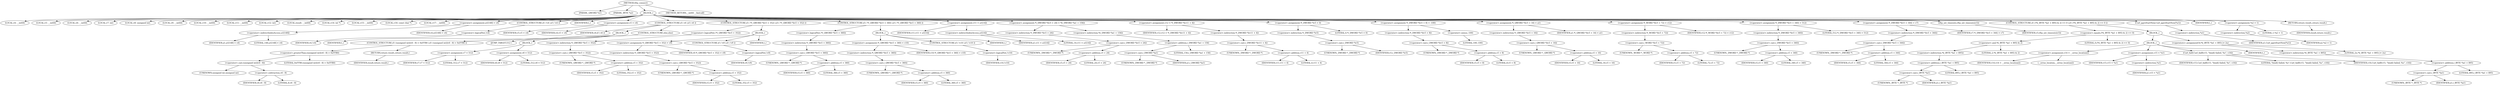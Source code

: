 digraph tftp_connect {  
"1000115" [label = "(METHOD,tftp_connect)" ]
"1000116" [label = "(PARAM,_QWORD *a1)" ]
"1000117" [label = "(PARAM,_BYTE *a2)" ]
"1000118" [label = "(BLOCK,,)" ]
"1000119" [label = "(LOCAL,v4: __int64)" ]
"1000120" [label = "(LOCAL,v5: __int64)" ]
"1000121" [label = "(LOCAL,v6: __int64)" ]
"1000122" [label = "(LOCAL,v7: int)" ]
"1000123" [label = "(LOCAL,v8: unsigned int)" ]
"1000124" [label = "(LOCAL,v9: __int64)" ]
"1000125" [label = "(LOCAL,v10: __int64)" ]
"1000126" [label = "(LOCAL,v11: __int64)" ]
"1000127" [label = "(LOCAL,v12: int)" ]
"1000128" [label = "(LOCAL,result: __int64)" ]
"1000129" [label = "(LOCAL,v14: int *)" ]
"1000130" [label = "(LOCAL,v15: __int64)" ]
"1000131" [label = "(LOCAL,v16: const char *)" ]
"1000132" [label = "(LOCAL,v17: __int64)" ]
"1000133" [label = "(<operator>.assignment,a1[148] = v4)" ]
"1000134" [label = "(<operator>.indirectIndexAccess,a1[148])" ]
"1000135" [label = "(IDENTIFIER,a1,a1[148] = v4)" ]
"1000136" [label = "(LITERAL,148,a1[148] = v4)" ]
"1000137" [label = "(IDENTIFIER,v4,a1[148] = v4)" ]
"1000138" [label = "(CONTROL_STRUCTURE,if ( !v4 ),if ( !v4 ))" ]
"1000139" [label = "(<operator>.logicalNot,!v4)" ]
"1000140" [label = "(IDENTIFIER,v4,!v4)" ]
"1000141" [label = "(IDENTIFIER,L,)" ]
"1000142" [label = "(<operator>.assignment,v5 = v4)" ]
"1000143" [label = "(IDENTIFIER,v5,v5 = v4)" ]
"1000144" [label = "(IDENTIFIER,v4,v5 = v4)" ]
"1000145" [label = "(CONTROL_STRUCTURE,if ( v6 ),if ( v6 ))" ]
"1000146" [label = "(IDENTIFIER,v6,if ( v6 ))" ]
"1000147" [label = "(BLOCK,,)" ]
"1000148" [label = "(IDENTIFIER,L,)" ]
"1000149" [label = "(CONTROL_STRUCTURE,if ( (unsigned int)(v6 - 8) > 0xFFB0 ),if ( (unsigned int)(v6 - 8) > 0xFFB0 ))" ]
"1000150" [label = "(<operator>.greaterThan,(unsigned int)(v6 - 8) > 0xFFB0)" ]
"1000151" [label = "(<operator>.cast,(unsigned int)(v6 - 8))" ]
"1000152" [label = "(UNKNOWN,unsigned int,unsigned int)" ]
"1000153" [label = "(<operator>.subtraction,v6 - 8)" ]
"1000154" [label = "(IDENTIFIER,v6,v6 - 8)" ]
"1000155" [label = "(LITERAL,8,v6 - 8)" ]
"1000156" [label = "(LITERAL,0xFFB0,(unsigned int)(v6 - 8) > 0xFFB0)" ]
"1000157" [label = "(RETURN,return result;,return result;)" ]
"1000158" [label = "(IDENTIFIER,result,return result;)" ]
"1000159" [label = "(JUMP_TARGET,512 )" ]
"1000160" [label = "(CONTROL_STRUCTURE,else,else)" ]
"1000161" [label = "(BLOCK,,)" ]
"1000162" [label = "(<operator>.assignment,v7 = 512)" ]
"1000163" [label = "(IDENTIFIER,v7,v7 = 512)" ]
"1000164" [label = "(LITERAL,512,v7 = 512)" ]
"1000165" [label = "(<operator>.assignment,v8 = 512)" ]
"1000166" [label = "(IDENTIFIER,v8,v8 = 512)" ]
"1000167" [label = "(LITERAL,512,v8 = 512)" ]
"1000168" [label = "(CONTROL_STRUCTURE,if ( !*(_QWORD *)(v5 + 352) ),if ( !*(_QWORD *)(v5 + 352) ))" ]
"1000169" [label = "(<operator>.logicalNot,!*(_QWORD *)(v5 + 352))" ]
"1000170" [label = "(<operator>.indirection,*(_QWORD *)(v5 + 352))" ]
"1000171" [label = "(<operator>.cast,(_QWORD *)(v5 + 352))" ]
"1000172" [label = "(UNKNOWN,_QWORD *,_QWORD *)" ]
"1000173" [label = "(<operator>.addition,v5 + 352)" ]
"1000174" [label = "(IDENTIFIER,v5,v5 + 352)" ]
"1000175" [label = "(LITERAL,352,v5 + 352)" ]
"1000176" [label = "(BLOCK,,)" ]
"1000177" [label = "(<operator>.assignment,*(_QWORD *)(v5 + 352) = v9)" ]
"1000178" [label = "(<operator>.indirection,*(_QWORD *)(v5 + 352))" ]
"1000179" [label = "(<operator>.cast,(_QWORD *)(v5 + 352))" ]
"1000180" [label = "(UNKNOWN,_QWORD *,_QWORD *)" ]
"1000181" [label = "(<operator>.addition,v5 + 352)" ]
"1000182" [label = "(IDENTIFIER,v5,v5 + 352)" ]
"1000183" [label = "(LITERAL,352,v5 + 352)" ]
"1000184" [label = "(IDENTIFIER,v9,*(_QWORD *)(v5 + 352) = v9)" ]
"1000185" [label = "(CONTROL_STRUCTURE,if ( !v9 ),if ( !v9 ))" ]
"1000186" [label = "(<operator>.logicalNot,!v9)" ]
"1000187" [label = "(IDENTIFIER,v9,!v9)" ]
"1000188" [label = "(IDENTIFIER,L,)" ]
"1000189" [label = "(CONTROL_STRUCTURE,if ( !*(_QWORD *)(v5 + 360) ),if ( !*(_QWORD *)(v5 + 360) ))" ]
"1000190" [label = "(<operator>.logicalNot,!*(_QWORD *)(v5 + 360))" ]
"1000191" [label = "(<operator>.indirection,*(_QWORD *)(v5 + 360))" ]
"1000192" [label = "(<operator>.cast,(_QWORD *)(v5 + 360))" ]
"1000193" [label = "(UNKNOWN,_QWORD *,_QWORD *)" ]
"1000194" [label = "(<operator>.addition,v5 + 360)" ]
"1000195" [label = "(IDENTIFIER,v5,v5 + 360)" ]
"1000196" [label = "(LITERAL,360,v5 + 360)" ]
"1000197" [label = "(BLOCK,,)" ]
"1000198" [label = "(<operator>.assignment,*(_QWORD *)(v5 + 360) = v10)" ]
"1000199" [label = "(<operator>.indirection,*(_QWORD *)(v5 + 360))" ]
"1000200" [label = "(<operator>.cast,(_QWORD *)(v5 + 360))" ]
"1000201" [label = "(UNKNOWN,_QWORD *,_QWORD *)" ]
"1000202" [label = "(<operator>.addition,v5 + 360)" ]
"1000203" [label = "(IDENTIFIER,v5,v5 + 360)" ]
"1000204" [label = "(LITERAL,360,v5 + 360)" ]
"1000205" [label = "(IDENTIFIER,v10,*(_QWORD *)(v5 + 360) = v10)" ]
"1000206" [label = "(CONTROL_STRUCTURE,if ( !v10 ),if ( !v10 ))" ]
"1000207" [label = "(<operator>.logicalNot,!v10)" ]
"1000208" [label = "(IDENTIFIER,v10,!v10)" ]
"1000209" [label = "(IDENTIFIER,L,)" ]
"1000210" [label = "(<operator>.assignment,v11 = a1[14])" ]
"1000211" [label = "(IDENTIFIER,v11,v11 = a1[14])" ]
"1000212" [label = "(<operator>.indirectIndexAccess,a1[14])" ]
"1000213" [label = "(IDENTIFIER,a1,v11 = a1[14])" ]
"1000214" [label = "(LITERAL,14,v11 = a1[14])" ]
"1000215" [label = "(<operator>.assignment,*(_DWORD *)(v5 + 24) = *((_DWORD *)a1 + 156))" ]
"1000216" [label = "(<operator>.indirection,*(_DWORD *)(v5 + 24))" ]
"1000217" [label = "(<operator>.cast,(_DWORD *)(v5 + 24))" ]
"1000218" [label = "(UNKNOWN,_DWORD *,_DWORD *)" ]
"1000219" [label = "(<operator>.addition,v5 + 24)" ]
"1000220" [label = "(IDENTIFIER,v5,v5 + 24)" ]
"1000221" [label = "(LITERAL,24,v5 + 24)" ]
"1000222" [label = "(<operator>.indirection,*((_DWORD *)a1 + 156))" ]
"1000223" [label = "(<operator>.addition,(_DWORD *)a1 + 156)" ]
"1000224" [label = "(<operator>.cast,(_DWORD *)a1)" ]
"1000225" [label = "(UNKNOWN,_DWORD *,_DWORD *)" ]
"1000226" [label = "(IDENTIFIER,a1,(_DWORD *)a1)" ]
"1000227" [label = "(LITERAL,156,(_DWORD *)a1 + 156)" ]
"1000228" [label = "(<operator>.assignment,v12 = *(_DWORD *)(v11 + 4))" ]
"1000229" [label = "(IDENTIFIER,v12,v12 = *(_DWORD *)(v11 + 4))" ]
"1000230" [label = "(<operator>.indirection,*(_DWORD *)(v11 + 4))" ]
"1000231" [label = "(<operator>.cast,(_DWORD *)(v11 + 4))" ]
"1000232" [label = "(UNKNOWN,_DWORD *,_DWORD *)" ]
"1000233" [label = "(<operator>.addition,v11 + 4)" ]
"1000234" [label = "(IDENTIFIER,v11,v11 + 4)" ]
"1000235" [label = "(LITERAL,4,v11 + 4)" ]
"1000236" [label = "(<operator>.assignment,*(_DWORD *)v5 = 0)" ]
"1000237" [label = "(<operator>.indirection,*(_DWORD *)v5)" ]
"1000238" [label = "(<operator>.cast,(_DWORD *)v5)" ]
"1000239" [label = "(UNKNOWN,_DWORD *,_DWORD *)" ]
"1000240" [label = "(IDENTIFIER,v5,(_DWORD *)v5)" ]
"1000241" [label = "(LITERAL,0,*(_DWORD *)v5 = 0)" ]
"1000242" [label = "(<operator>.assignment,*(_DWORD *)(v5 + 8) = -100)" ]
"1000243" [label = "(<operator>.indirection,*(_DWORD *)(v5 + 8))" ]
"1000244" [label = "(<operator>.cast,(_DWORD *)(v5 + 8))" ]
"1000245" [label = "(UNKNOWN,_DWORD *,_DWORD *)" ]
"1000246" [label = "(<operator>.addition,v5 + 8)" ]
"1000247" [label = "(IDENTIFIER,v5,v5 + 8)" ]
"1000248" [label = "(LITERAL,8,v5 + 8)" ]
"1000249" [label = "(<operator>.minus,-100)" ]
"1000250" [label = "(LITERAL,100,-100)" ]
"1000251" [label = "(<operator>.assignment,*(_QWORD *)(v5 + 16) = a1)" ]
"1000252" [label = "(<operator>.indirection,*(_QWORD *)(v5 + 16))" ]
"1000253" [label = "(<operator>.cast,(_QWORD *)(v5 + 16))" ]
"1000254" [label = "(UNKNOWN,_QWORD *,_QWORD *)" ]
"1000255" [label = "(<operator>.addition,v5 + 16)" ]
"1000256" [label = "(IDENTIFIER,v5,v5 + 16)" ]
"1000257" [label = "(LITERAL,16,v5 + 16)" ]
"1000258" [label = "(IDENTIFIER,a1,*(_QWORD *)(v5 + 16) = a1)" ]
"1000259" [label = "(<operator>.assignment,*(_WORD *)(v5 + 72) = v12)" ]
"1000260" [label = "(<operator>.indirection,*(_WORD *)(v5 + 72))" ]
"1000261" [label = "(<operator>.cast,(_WORD *)(v5 + 72))" ]
"1000262" [label = "(UNKNOWN,_WORD *,_WORD *)" ]
"1000263" [label = "(<operator>.addition,v5 + 72)" ]
"1000264" [label = "(IDENTIFIER,v5,v5 + 72)" ]
"1000265" [label = "(LITERAL,72,v5 + 72)" ]
"1000266" [label = "(IDENTIFIER,v12,*(_WORD *)(v5 + 72) = v12)" ]
"1000267" [label = "(<operator>.assignment,*(_DWORD *)(v5 + 340) = 512)" ]
"1000268" [label = "(<operator>.indirection,*(_DWORD *)(v5 + 340))" ]
"1000269" [label = "(<operator>.cast,(_DWORD *)(v5 + 340))" ]
"1000270" [label = "(UNKNOWN,_DWORD *,_DWORD *)" ]
"1000271" [label = "(<operator>.addition,v5 + 340)" ]
"1000272" [label = "(IDENTIFIER,v5,v5 + 340)" ]
"1000273" [label = "(LITERAL,340,v5 + 340)" ]
"1000274" [label = "(LITERAL,512,*(_DWORD *)(v5 + 340) = 512)" ]
"1000275" [label = "(<operator>.assignment,*(_DWORD *)(v5 + 344) = v7)" ]
"1000276" [label = "(<operator>.indirection,*(_DWORD *)(v5 + 344))" ]
"1000277" [label = "(<operator>.cast,(_DWORD *)(v5 + 344))" ]
"1000278" [label = "(UNKNOWN,_DWORD *,_DWORD *)" ]
"1000279" [label = "(<operator>.addition,v5 + 344)" ]
"1000280" [label = "(IDENTIFIER,v5,v5 + 344)" ]
"1000281" [label = "(LITERAL,344,v5 + 344)" ]
"1000282" [label = "(IDENTIFIER,v7,*(_DWORD *)(v5 + 344) = v7)" ]
"1000283" [label = "(tftp_set_timeouts,tftp_set_timeouts(v5))" ]
"1000284" [label = "(IDENTIFIER,v5,tftp_set_timeouts(v5))" ]
"1000285" [label = "(CONTROL_STRUCTURE,if ( (*((_BYTE *)a1 + 895) & 2) == 0 ),if ( (*((_BYTE *)a1 + 895) & 2) == 0 ))" ]
"1000286" [label = "(<operator>.equals,(*((_BYTE *)a1 + 895) & 2) == 0)" ]
"1000287" [label = "(<operator>.and,*((_BYTE *)a1 + 895) & 2)" ]
"1000288" [label = "(<operator>.indirection,*((_BYTE *)a1 + 895))" ]
"1000289" [label = "(<operator>.addition,(_BYTE *)a1 + 895)" ]
"1000290" [label = "(<operator>.cast,(_BYTE *)a1)" ]
"1000291" [label = "(UNKNOWN,_BYTE *,_BYTE *)" ]
"1000292" [label = "(IDENTIFIER,a1,(_BYTE *)a1)" ]
"1000293" [label = "(LITERAL,895,(_BYTE *)a1 + 895)" ]
"1000294" [label = "(LITERAL,2,*((_BYTE *)a1 + 895) & 2)" ]
"1000295" [label = "(LITERAL,0,(*((_BYTE *)a1 + 895) & 2) == 0)" ]
"1000296" [label = "(BLOCK,,)" ]
"1000297" [label = "(BLOCK,,)" ]
"1000298" [label = "(<operator>.assignment,v14 = __errno_location())" ]
"1000299" [label = "(IDENTIFIER,v14,v14 = __errno_location())" ]
"1000300" [label = "(__errno_location,__errno_location())" ]
"1000301" [label = "(<operator>.assignment,v15 = *a1)" ]
"1000302" [label = "(IDENTIFIER,v15,v15 = *a1)" ]
"1000303" [label = "(<operator>.indirection,*a1)" ]
"1000304" [label = "(IDENTIFIER,a1,v15 = *a1)" ]
"1000305" [label = "(Curl_failf,Curl_failf(v15, \"bind() failed; %s\", v16))" ]
"1000306" [label = "(IDENTIFIER,v15,Curl_failf(v15, \"bind() failed; %s\", v16))" ]
"1000307" [label = "(LITERAL,\"bind() failed; %s\",Curl_failf(v15, \"bind() failed; %s\", v16))" ]
"1000308" [label = "(IDENTIFIER,v16,Curl_failf(v15, \"bind() failed; %s\", v16))" ]
"1000309" [label = "(IDENTIFIER,L,)" ]
"1000310" [label = "(<operators>.assignmentOr,*((_BYTE *)a1 + 895) |= 2u)" ]
"1000311" [label = "(<operator>.indirection,*((_BYTE *)a1 + 895))" ]
"1000312" [label = "(<operator>.addition,(_BYTE *)a1 + 895)" ]
"1000313" [label = "(<operator>.cast,(_BYTE *)a1)" ]
"1000314" [label = "(UNKNOWN,_BYTE *,_BYTE *)" ]
"1000315" [label = "(IDENTIFIER,a1,(_BYTE *)a1)" ]
"1000316" [label = "(LITERAL,895,(_BYTE *)a1 + 895)" ]
"1000317" [label = "(LITERAL,2u,*((_BYTE *)a1 + 895) |= 2u)" ]
"1000318" [label = "(Curl_pgrsStartNow,Curl_pgrsStartNow(*a1))" ]
"1000319" [label = "(<operator>.indirection,*a1)" ]
"1000320" [label = "(IDENTIFIER,a1,Curl_pgrsStartNow(*a1))" ]
"1000321" [label = "(IDENTIFIER,L,)" ]
"1000322" [label = "(<operator>.assignment,*a2 = 1)" ]
"1000323" [label = "(<operator>.indirection,*a2)" ]
"1000324" [label = "(IDENTIFIER,a2,*a2 = 1)" ]
"1000325" [label = "(LITERAL,1,*a2 = 1)" ]
"1000326" [label = "(RETURN,return result;,return result;)" ]
"1000327" [label = "(IDENTIFIER,result,return result;)" ]
"1000328" [label = "(METHOD_RETURN,__int64 __fastcall)" ]
  "1000115" -> "1000116" 
  "1000115" -> "1000117" 
  "1000115" -> "1000118" 
  "1000115" -> "1000328" 
  "1000118" -> "1000119" 
  "1000118" -> "1000120" 
  "1000118" -> "1000121" 
  "1000118" -> "1000122" 
  "1000118" -> "1000123" 
  "1000118" -> "1000124" 
  "1000118" -> "1000125" 
  "1000118" -> "1000126" 
  "1000118" -> "1000127" 
  "1000118" -> "1000128" 
  "1000118" -> "1000129" 
  "1000118" -> "1000130" 
  "1000118" -> "1000131" 
  "1000118" -> "1000132" 
  "1000118" -> "1000133" 
  "1000118" -> "1000138" 
  "1000118" -> "1000141" 
  "1000118" -> "1000142" 
  "1000118" -> "1000145" 
  "1000118" -> "1000168" 
  "1000118" -> "1000189" 
  "1000118" -> "1000210" 
  "1000118" -> "1000215" 
  "1000118" -> "1000228" 
  "1000118" -> "1000236" 
  "1000118" -> "1000242" 
  "1000118" -> "1000251" 
  "1000118" -> "1000259" 
  "1000118" -> "1000267" 
  "1000118" -> "1000275" 
  "1000118" -> "1000283" 
  "1000118" -> "1000285" 
  "1000118" -> "1000318" 
  "1000118" -> "1000321" 
  "1000118" -> "1000322" 
  "1000118" -> "1000326" 
  "1000133" -> "1000134" 
  "1000133" -> "1000137" 
  "1000134" -> "1000135" 
  "1000134" -> "1000136" 
  "1000138" -> "1000139" 
  "1000139" -> "1000140" 
  "1000142" -> "1000143" 
  "1000142" -> "1000144" 
  "1000145" -> "1000146" 
  "1000145" -> "1000147" 
  "1000145" -> "1000160" 
  "1000147" -> "1000148" 
  "1000147" -> "1000149" 
  "1000147" -> "1000159" 
  "1000149" -> "1000150" 
  "1000149" -> "1000157" 
  "1000150" -> "1000151" 
  "1000150" -> "1000156" 
  "1000151" -> "1000152" 
  "1000151" -> "1000153" 
  "1000153" -> "1000154" 
  "1000153" -> "1000155" 
  "1000157" -> "1000158" 
  "1000160" -> "1000161" 
  "1000161" -> "1000162" 
  "1000161" -> "1000165" 
  "1000162" -> "1000163" 
  "1000162" -> "1000164" 
  "1000165" -> "1000166" 
  "1000165" -> "1000167" 
  "1000168" -> "1000169" 
  "1000168" -> "1000176" 
  "1000169" -> "1000170" 
  "1000170" -> "1000171" 
  "1000171" -> "1000172" 
  "1000171" -> "1000173" 
  "1000173" -> "1000174" 
  "1000173" -> "1000175" 
  "1000176" -> "1000177" 
  "1000176" -> "1000185" 
  "1000176" -> "1000188" 
  "1000177" -> "1000178" 
  "1000177" -> "1000184" 
  "1000178" -> "1000179" 
  "1000179" -> "1000180" 
  "1000179" -> "1000181" 
  "1000181" -> "1000182" 
  "1000181" -> "1000183" 
  "1000185" -> "1000186" 
  "1000186" -> "1000187" 
  "1000189" -> "1000190" 
  "1000189" -> "1000197" 
  "1000190" -> "1000191" 
  "1000191" -> "1000192" 
  "1000192" -> "1000193" 
  "1000192" -> "1000194" 
  "1000194" -> "1000195" 
  "1000194" -> "1000196" 
  "1000197" -> "1000198" 
  "1000197" -> "1000206" 
  "1000197" -> "1000209" 
  "1000198" -> "1000199" 
  "1000198" -> "1000205" 
  "1000199" -> "1000200" 
  "1000200" -> "1000201" 
  "1000200" -> "1000202" 
  "1000202" -> "1000203" 
  "1000202" -> "1000204" 
  "1000206" -> "1000207" 
  "1000207" -> "1000208" 
  "1000210" -> "1000211" 
  "1000210" -> "1000212" 
  "1000212" -> "1000213" 
  "1000212" -> "1000214" 
  "1000215" -> "1000216" 
  "1000215" -> "1000222" 
  "1000216" -> "1000217" 
  "1000217" -> "1000218" 
  "1000217" -> "1000219" 
  "1000219" -> "1000220" 
  "1000219" -> "1000221" 
  "1000222" -> "1000223" 
  "1000223" -> "1000224" 
  "1000223" -> "1000227" 
  "1000224" -> "1000225" 
  "1000224" -> "1000226" 
  "1000228" -> "1000229" 
  "1000228" -> "1000230" 
  "1000230" -> "1000231" 
  "1000231" -> "1000232" 
  "1000231" -> "1000233" 
  "1000233" -> "1000234" 
  "1000233" -> "1000235" 
  "1000236" -> "1000237" 
  "1000236" -> "1000241" 
  "1000237" -> "1000238" 
  "1000238" -> "1000239" 
  "1000238" -> "1000240" 
  "1000242" -> "1000243" 
  "1000242" -> "1000249" 
  "1000243" -> "1000244" 
  "1000244" -> "1000245" 
  "1000244" -> "1000246" 
  "1000246" -> "1000247" 
  "1000246" -> "1000248" 
  "1000249" -> "1000250" 
  "1000251" -> "1000252" 
  "1000251" -> "1000258" 
  "1000252" -> "1000253" 
  "1000253" -> "1000254" 
  "1000253" -> "1000255" 
  "1000255" -> "1000256" 
  "1000255" -> "1000257" 
  "1000259" -> "1000260" 
  "1000259" -> "1000266" 
  "1000260" -> "1000261" 
  "1000261" -> "1000262" 
  "1000261" -> "1000263" 
  "1000263" -> "1000264" 
  "1000263" -> "1000265" 
  "1000267" -> "1000268" 
  "1000267" -> "1000274" 
  "1000268" -> "1000269" 
  "1000269" -> "1000270" 
  "1000269" -> "1000271" 
  "1000271" -> "1000272" 
  "1000271" -> "1000273" 
  "1000275" -> "1000276" 
  "1000275" -> "1000282" 
  "1000276" -> "1000277" 
  "1000277" -> "1000278" 
  "1000277" -> "1000279" 
  "1000279" -> "1000280" 
  "1000279" -> "1000281" 
  "1000283" -> "1000284" 
  "1000285" -> "1000286" 
  "1000285" -> "1000296" 
  "1000286" -> "1000287" 
  "1000286" -> "1000295" 
  "1000287" -> "1000288" 
  "1000287" -> "1000294" 
  "1000288" -> "1000289" 
  "1000289" -> "1000290" 
  "1000289" -> "1000293" 
  "1000290" -> "1000291" 
  "1000290" -> "1000292" 
  "1000296" -> "1000297" 
  "1000296" -> "1000310" 
  "1000297" -> "1000298" 
  "1000297" -> "1000301" 
  "1000297" -> "1000305" 
  "1000297" -> "1000309" 
  "1000298" -> "1000299" 
  "1000298" -> "1000300" 
  "1000301" -> "1000302" 
  "1000301" -> "1000303" 
  "1000303" -> "1000304" 
  "1000305" -> "1000306" 
  "1000305" -> "1000307" 
  "1000305" -> "1000308" 
  "1000310" -> "1000311" 
  "1000310" -> "1000317" 
  "1000311" -> "1000312" 
  "1000312" -> "1000313" 
  "1000312" -> "1000316" 
  "1000313" -> "1000314" 
  "1000313" -> "1000315" 
  "1000318" -> "1000319" 
  "1000319" -> "1000320" 
  "1000322" -> "1000323" 
  "1000322" -> "1000325" 
  "1000323" -> "1000324" 
  "1000326" -> "1000327" 
}
